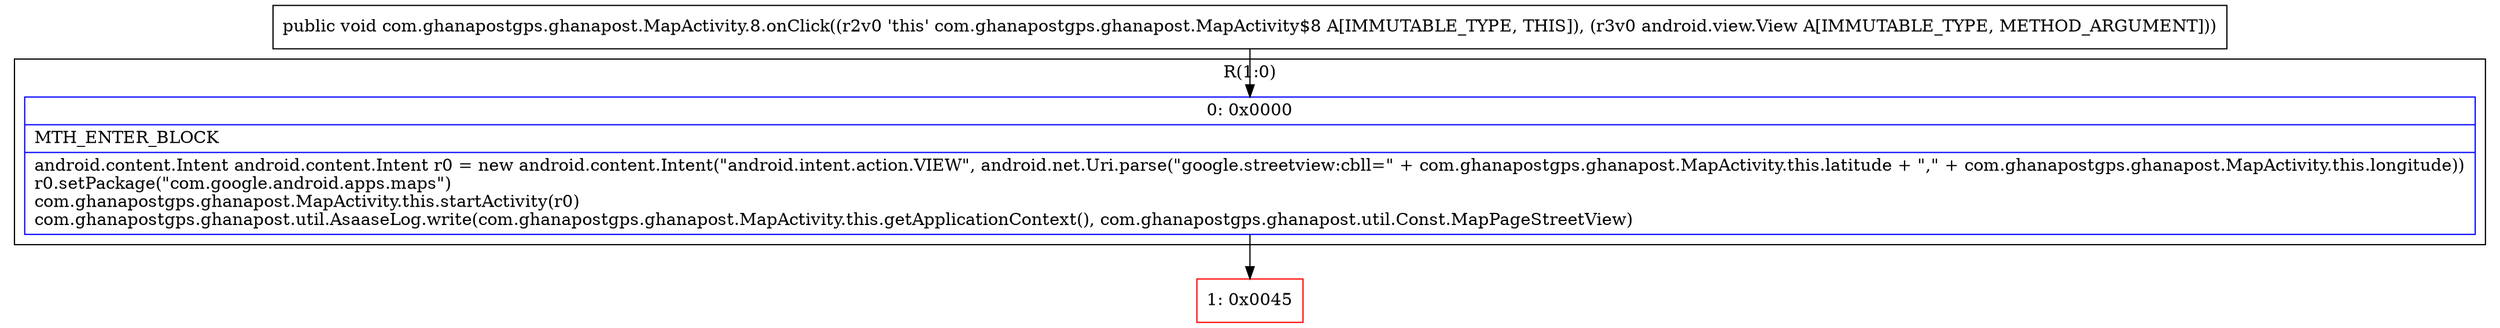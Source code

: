 digraph "CFG forcom.ghanapostgps.ghanapost.MapActivity.8.onClick(Landroid\/view\/View;)V" {
subgraph cluster_Region_277644405 {
label = "R(1:0)";
node [shape=record,color=blue];
Node_0 [shape=record,label="{0\:\ 0x0000|MTH_ENTER_BLOCK\l|android.content.Intent android.content.Intent r0 = new android.content.Intent(\"android.intent.action.VIEW\", android.net.Uri.parse(\"google.streetview:cbll=\" + com.ghanapostgps.ghanapost.MapActivity.this.latitude + \",\" + com.ghanapostgps.ghanapost.MapActivity.this.longitude))\lr0.setPackage(\"com.google.android.apps.maps\")\lcom.ghanapostgps.ghanapost.MapActivity.this.startActivity(r0)\lcom.ghanapostgps.ghanapost.util.AsaaseLog.write(com.ghanapostgps.ghanapost.MapActivity.this.getApplicationContext(), com.ghanapostgps.ghanapost.util.Const.MapPageStreetView)\l}"];
}
Node_1 [shape=record,color=red,label="{1\:\ 0x0045}"];
MethodNode[shape=record,label="{public void com.ghanapostgps.ghanapost.MapActivity.8.onClick((r2v0 'this' com.ghanapostgps.ghanapost.MapActivity$8 A[IMMUTABLE_TYPE, THIS]), (r3v0 android.view.View A[IMMUTABLE_TYPE, METHOD_ARGUMENT])) }"];
MethodNode -> Node_0;
Node_0 -> Node_1;
}

